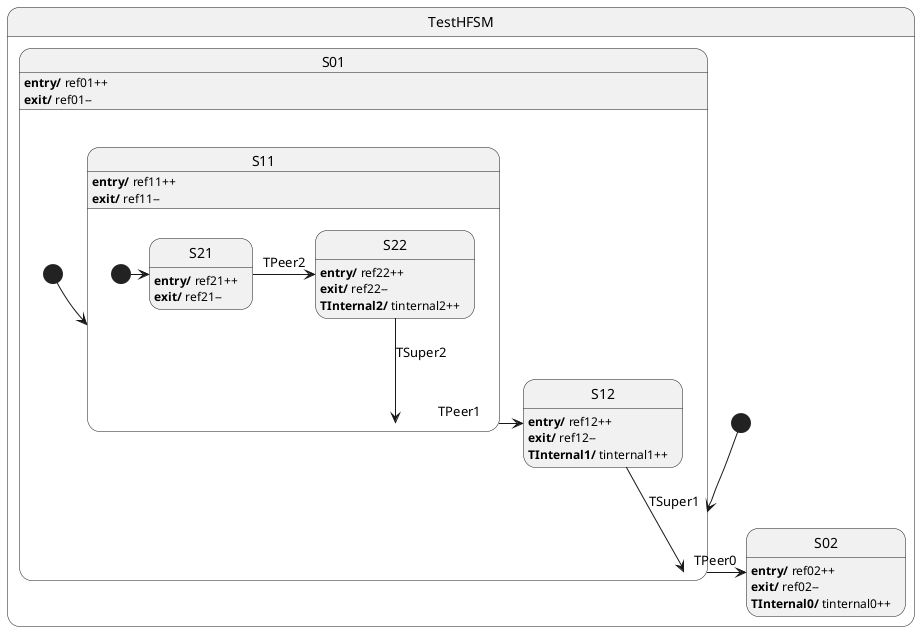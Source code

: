 @startuml

state TestHFSM {
    state S01 {
        state S11 {
            state S21
            S21 : <b>entry/</b> ref21++
            S21 : <b>exit/</b> ref21--

            state S22
            S22 : <b>entry/</b> ref22++
            S22 : <b>exit/</b> ref22--
            S22 : <b>TInternal2/</b> tinternal2++

            [*] -> S21
            S21 -right-> S22 : TPeer2
            S22 --> S11 : TSuper2
        }
        S11 : <b>entry/</b> ref11++
        S11 : <b>exit/</b> ref11--

        state S12
        S12 : <b>entry/</b> ref12++
        S12 : <b>exit/</b> ref12--
        S12 : <b>TInternal1/</b> tinternal1++

        [*] --> S11
        S11 -right-> S12 : TPeer1
        S12 -->S01 : TSuper1
    }
    S01 : <b>entry/</b> ref01++
    S01 : <b>exit/</b> ref01--

    state S02
    S02 : <b>entry/</b> ref02++
    S02 : <b>exit/</b> ref02--
    S02 : <b>TInternal0/</b> tinternal0++

    [*] --> S01
    S01 -right-> S02 : TPeer0
}

@enduml
